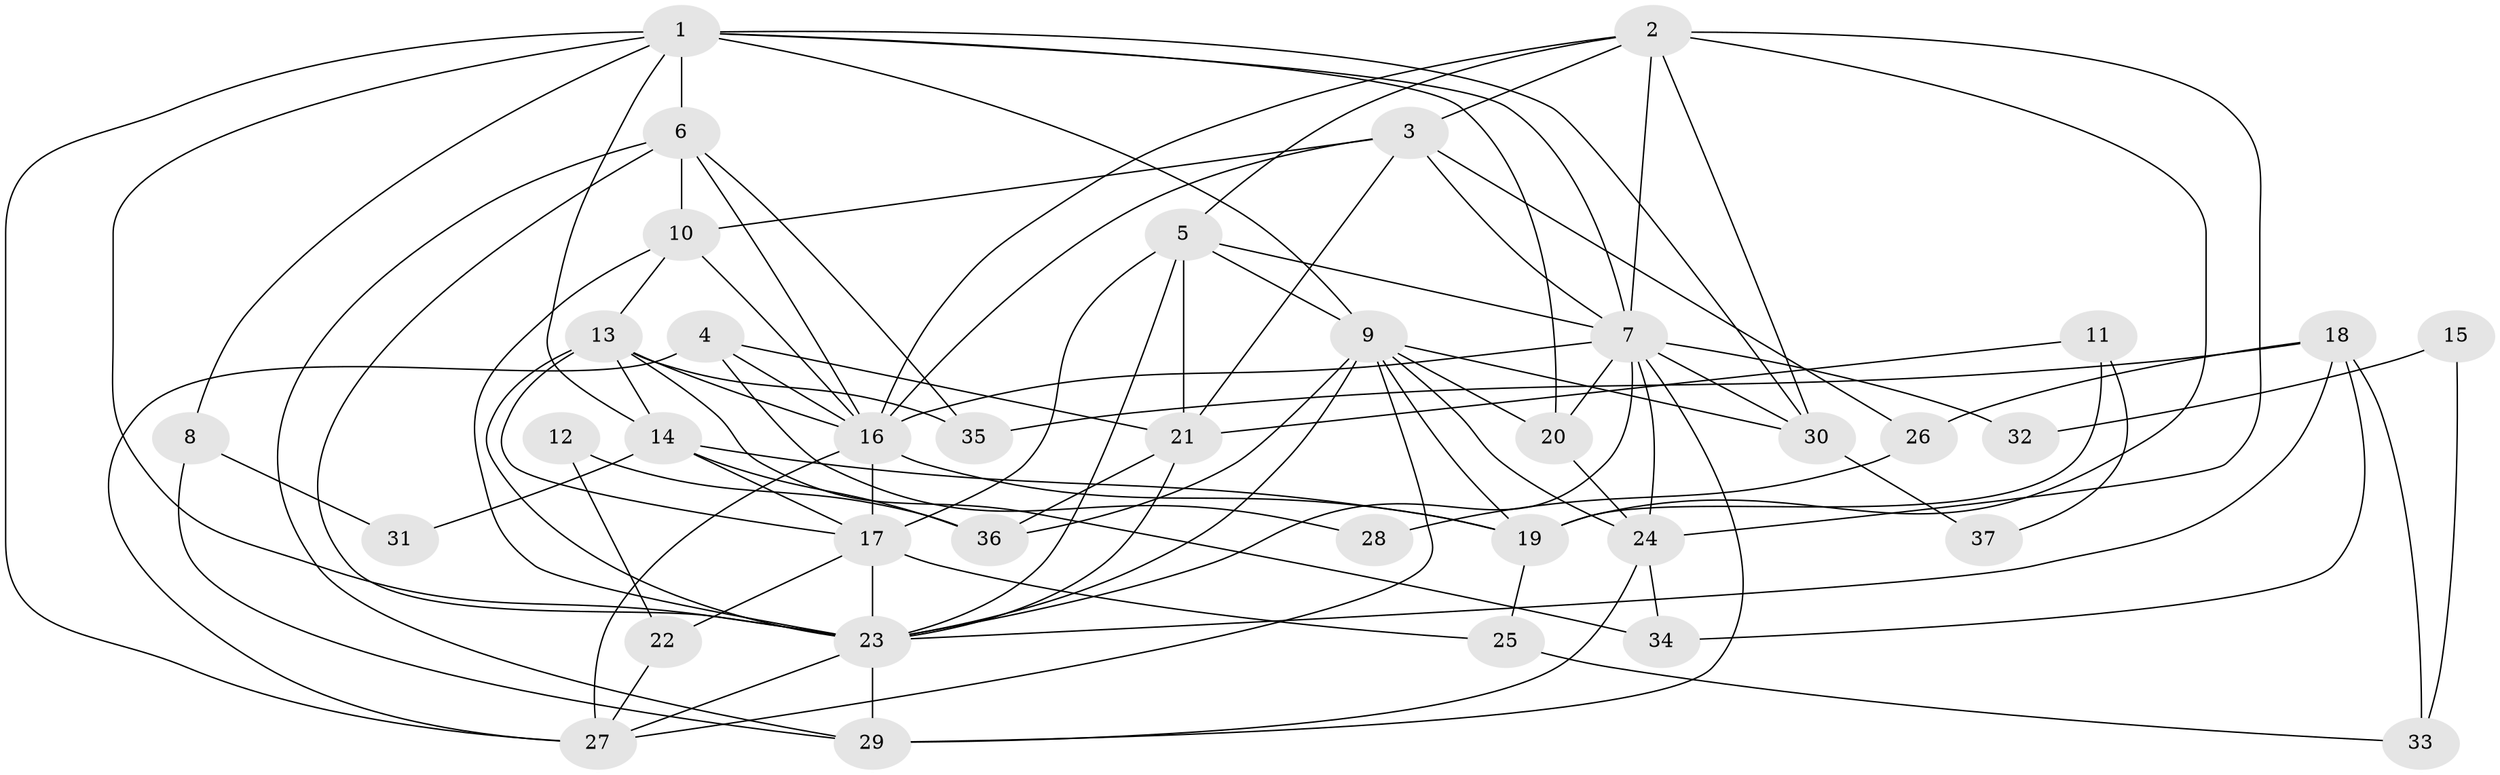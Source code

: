 // original degree distribution, {5: 0.17567567567567569, 4: 0.2702702702702703, 6: 0.13513513513513514, 3: 0.32432432432432434, 2: 0.08108108108108109, 7: 0.013513513513513514}
// Generated by graph-tools (version 1.1) at 2025/36/03/09/25 02:36:21]
// undirected, 37 vertices, 94 edges
graph export_dot {
graph [start="1"]
  node [color=gray90,style=filled];
  1;
  2;
  3;
  4;
  5;
  6;
  7;
  8;
  9;
  10;
  11;
  12;
  13;
  14;
  15;
  16;
  17;
  18;
  19;
  20;
  21;
  22;
  23;
  24;
  25;
  26;
  27;
  28;
  29;
  30;
  31;
  32;
  33;
  34;
  35;
  36;
  37;
  1 -- 6 [weight=1.0];
  1 -- 7 [weight=2.0];
  1 -- 8 [weight=1.0];
  1 -- 9 [weight=1.0];
  1 -- 14 [weight=1.0];
  1 -- 20 [weight=1.0];
  1 -- 23 [weight=2.0];
  1 -- 27 [weight=1.0];
  1 -- 30 [weight=1.0];
  2 -- 3 [weight=1.0];
  2 -- 5 [weight=1.0];
  2 -- 7 [weight=1.0];
  2 -- 16 [weight=1.0];
  2 -- 19 [weight=1.0];
  2 -- 24 [weight=1.0];
  2 -- 30 [weight=1.0];
  3 -- 7 [weight=1.0];
  3 -- 10 [weight=1.0];
  3 -- 16 [weight=1.0];
  3 -- 21 [weight=1.0];
  3 -- 26 [weight=1.0];
  4 -- 16 [weight=1.0];
  4 -- 21 [weight=1.0];
  4 -- 27 [weight=1.0];
  4 -- 28 [weight=1.0];
  5 -- 7 [weight=1.0];
  5 -- 9 [weight=1.0];
  5 -- 17 [weight=1.0];
  5 -- 21 [weight=1.0];
  5 -- 23 [weight=2.0];
  6 -- 10 [weight=1.0];
  6 -- 16 [weight=1.0];
  6 -- 23 [weight=1.0];
  6 -- 29 [weight=1.0];
  6 -- 35 [weight=1.0];
  7 -- 16 [weight=1.0];
  7 -- 20 [weight=1.0];
  7 -- 23 [weight=1.0];
  7 -- 24 [weight=1.0];
  7 -- 29 [weight=1.0];
  7 -- 30 [weight=1.0];
  7 -- 32 [weight=2.0];
  8 -- 29 [weight=1.0];
  8 -- 31 [weight=1.0];
  9 -- 19 [weight=1.0];
  9 -- 20 [weight=1.0];
  9 -- 23 [weight=1.0];
  9 -- 24 [weight=1.0];
  9 -- 27 [weight=1.0];
  9 -- 30 [weight=1.0];
  9 -- 36 [weight=1.0];
  10 -- 13 [weight=1.0];
  10 -- 16 [weight=1.0];
  10 -- 23 [weight=1.0];
  11 -- 19 [weight=2.0];
  11 -- 21 [weight=1.0];
  11 -- 37 [weight=1.0];
  12 -- 22 [weight=1.0];
  12 -- 36 [weight=1.0];
  13 -- 14 [weight=1.0];
  13 -- 16 [weight=2.0];
  13 -- 17 [weight=1.0];
  13 -- 23 [weight=1.0];
  13 -- 34 [weight=1.0];
  13 -- 35 [weight=1.0];
  14 -- 17 [weight=1.0];
  14 -- 19 [weight=1.0];
  14 -- 31 [weight=1.0];
  14 -- 36 [weight=1.0];
  15 -- 32 [weight=1.0];
  15 -- 33 [weight=1.0];
  16 -- 17 [weight=3.0];
  16 -- 19 [weight=1.0];
  16 -- 27 [weight=1.0];
  17 -- 22 [weight=1.0];
  17 -- 23 [weight=1.0];
  17 -- 25 [weight=1.0];
  18 -- 23 [weight=1.0];
  18 -- 26 [weight=1.0];
  18 -- 33 [weight=1.0];
  18 -- 34 [weight=1.0];
  18 -- 35 [weight=1.0];
  19 -- 25 [weight=1.0];
  20 -- 24 [weight=1.0];
  21 -- 23 [weight=1.0];
  21 -- 36 [weight=1.0];
  22 -- 27 [weight=1.0];
  23 -- 27 [weight=1.0];
  23 -- 29 [weight=1.0];
  24 -- 29 [weight=1.0];
  24 -- 34 [weight=1.0];
  25 -- 33 [weight=1.0];
  26 -- 28 [weight=1.0];
  30 -- 37 [weight=1.0];
}
